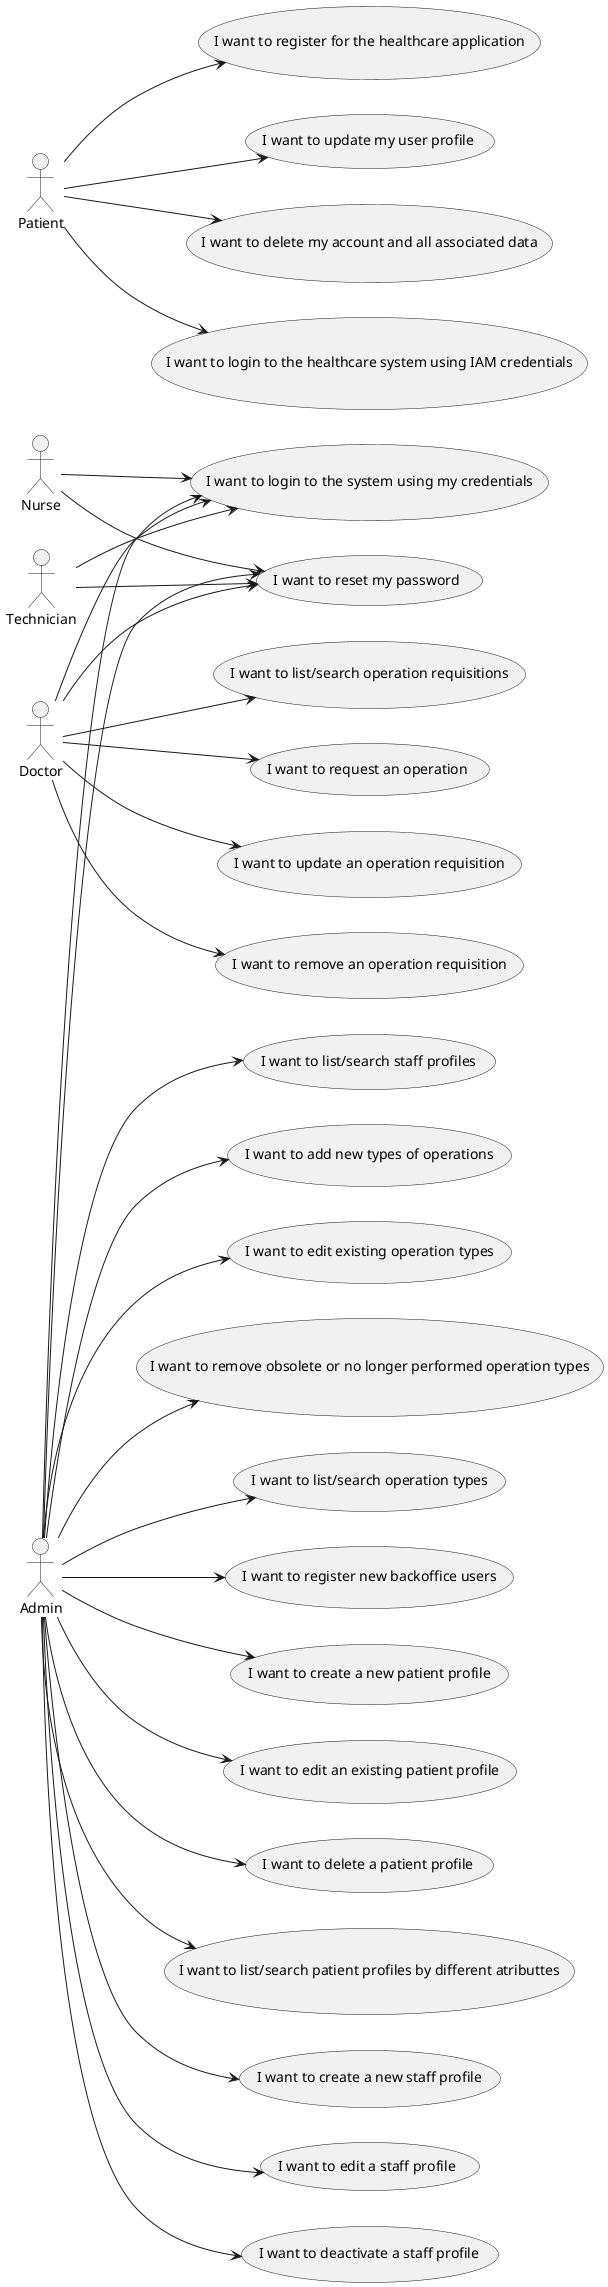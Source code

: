 @startuml

skinparam packageStyle rectangle
left to right direction

actor "Doctor" as Doctor
actor "Admin" as Admin
actor "Nurse" as Nurse
actor "Technician" as Technician
actor "Patient" as Patient


usecase "I want to register new backoffice users" as RegisterBackofficeUsers
usecase "I want to reset my password" as ResetPassword
usecase "I want to register for the healthcare application" as RegisterHealthcareApplication
usecase "I want to update my user profile" as UpdateUserProfile
usecase "I want to delete my account and all associated data" as DeleteAccount
usecase "I want to login to the system using my credentials" as LoginBackofficeUser
usecase "I want to login to the healthcare system using IAM credentials" as LoginPatient
usecase "I want to create a new patient profile" as CreatePatientProfile
usecase "I want to edit an existing patient profile" as EditPatientProfile
usecase "I want to delete a patient profile" as DeletePatientProfile
usecase "I want to list/search patient profiles by different atributtes" as ListPatientProfiles
usecase "I want to create a new staff profile" as CreateStaffProfile
usecase "I want to edit a staff profile" as EditStaffProfile
usecase "I want to deactivate a staff profile" as DeactivateStaffProfile
usecase "I want to list/search staff profiles" as ListStaffProfiles
usecase "I want to request an operation" as RequestOperation
usecase "I want to update an operation requisition" as UpdateOperationRequisition
usecase "I want to remove an operation requisition" as RemoveOperationRequisition
usecase "I want to list/search operation requisitions" as ListOperationRequisitions
usecase "I want to add new types of operations" as AddNewOperationTypes
usecase "I want to edit existing operation types" as EditOperationTypes
usecase "I want to remove obsolete or no longer performed operation types" as RemoveObsoleteOperationTypes
usecase "I want to list/search operation types" as ListOperationTypes


Admin --> RegisterBackofficeUsers
Admin --> ResetPassword
Admin --> CreatePatientProfile
Admin --> EditPatientProfile
Admin --> DeletePatientProfile
Admin --> ListPatientProfiles
Admin --> CreateStaffProfile
Admin --> EditStaffProfile
Admin --> DeactivateStaffProfile
Admin --> ListStaffProfiles
Admin --> AddNewOperationTypes
Admin --> EditOperationTypes
Admin --> RemoveObsoleteOperationTypes
Admin --> ListOperationTypes
Admin --> LoginBackofficeUser



Doctor --> ResetPassword
Doctor --> RequestOperation
Doctor --> UpdateOperationRequisition
Doctor --> RemoveOperationRequisition
Doctor --> ListOperationRequisitions
Doctor --> LoginBackofficeUser


Nurse --> ResetPassword
Nurse --> LoginBackofficeUser
 

Technician --> ResetPassword
Technician --> LoginBackofficeUser
 

Patient --> RegisterHealthcareApplication
Patient --> UpdateUserProfile
Patient --> DeleteAccount
Patient --> LoginPatient

@enduml